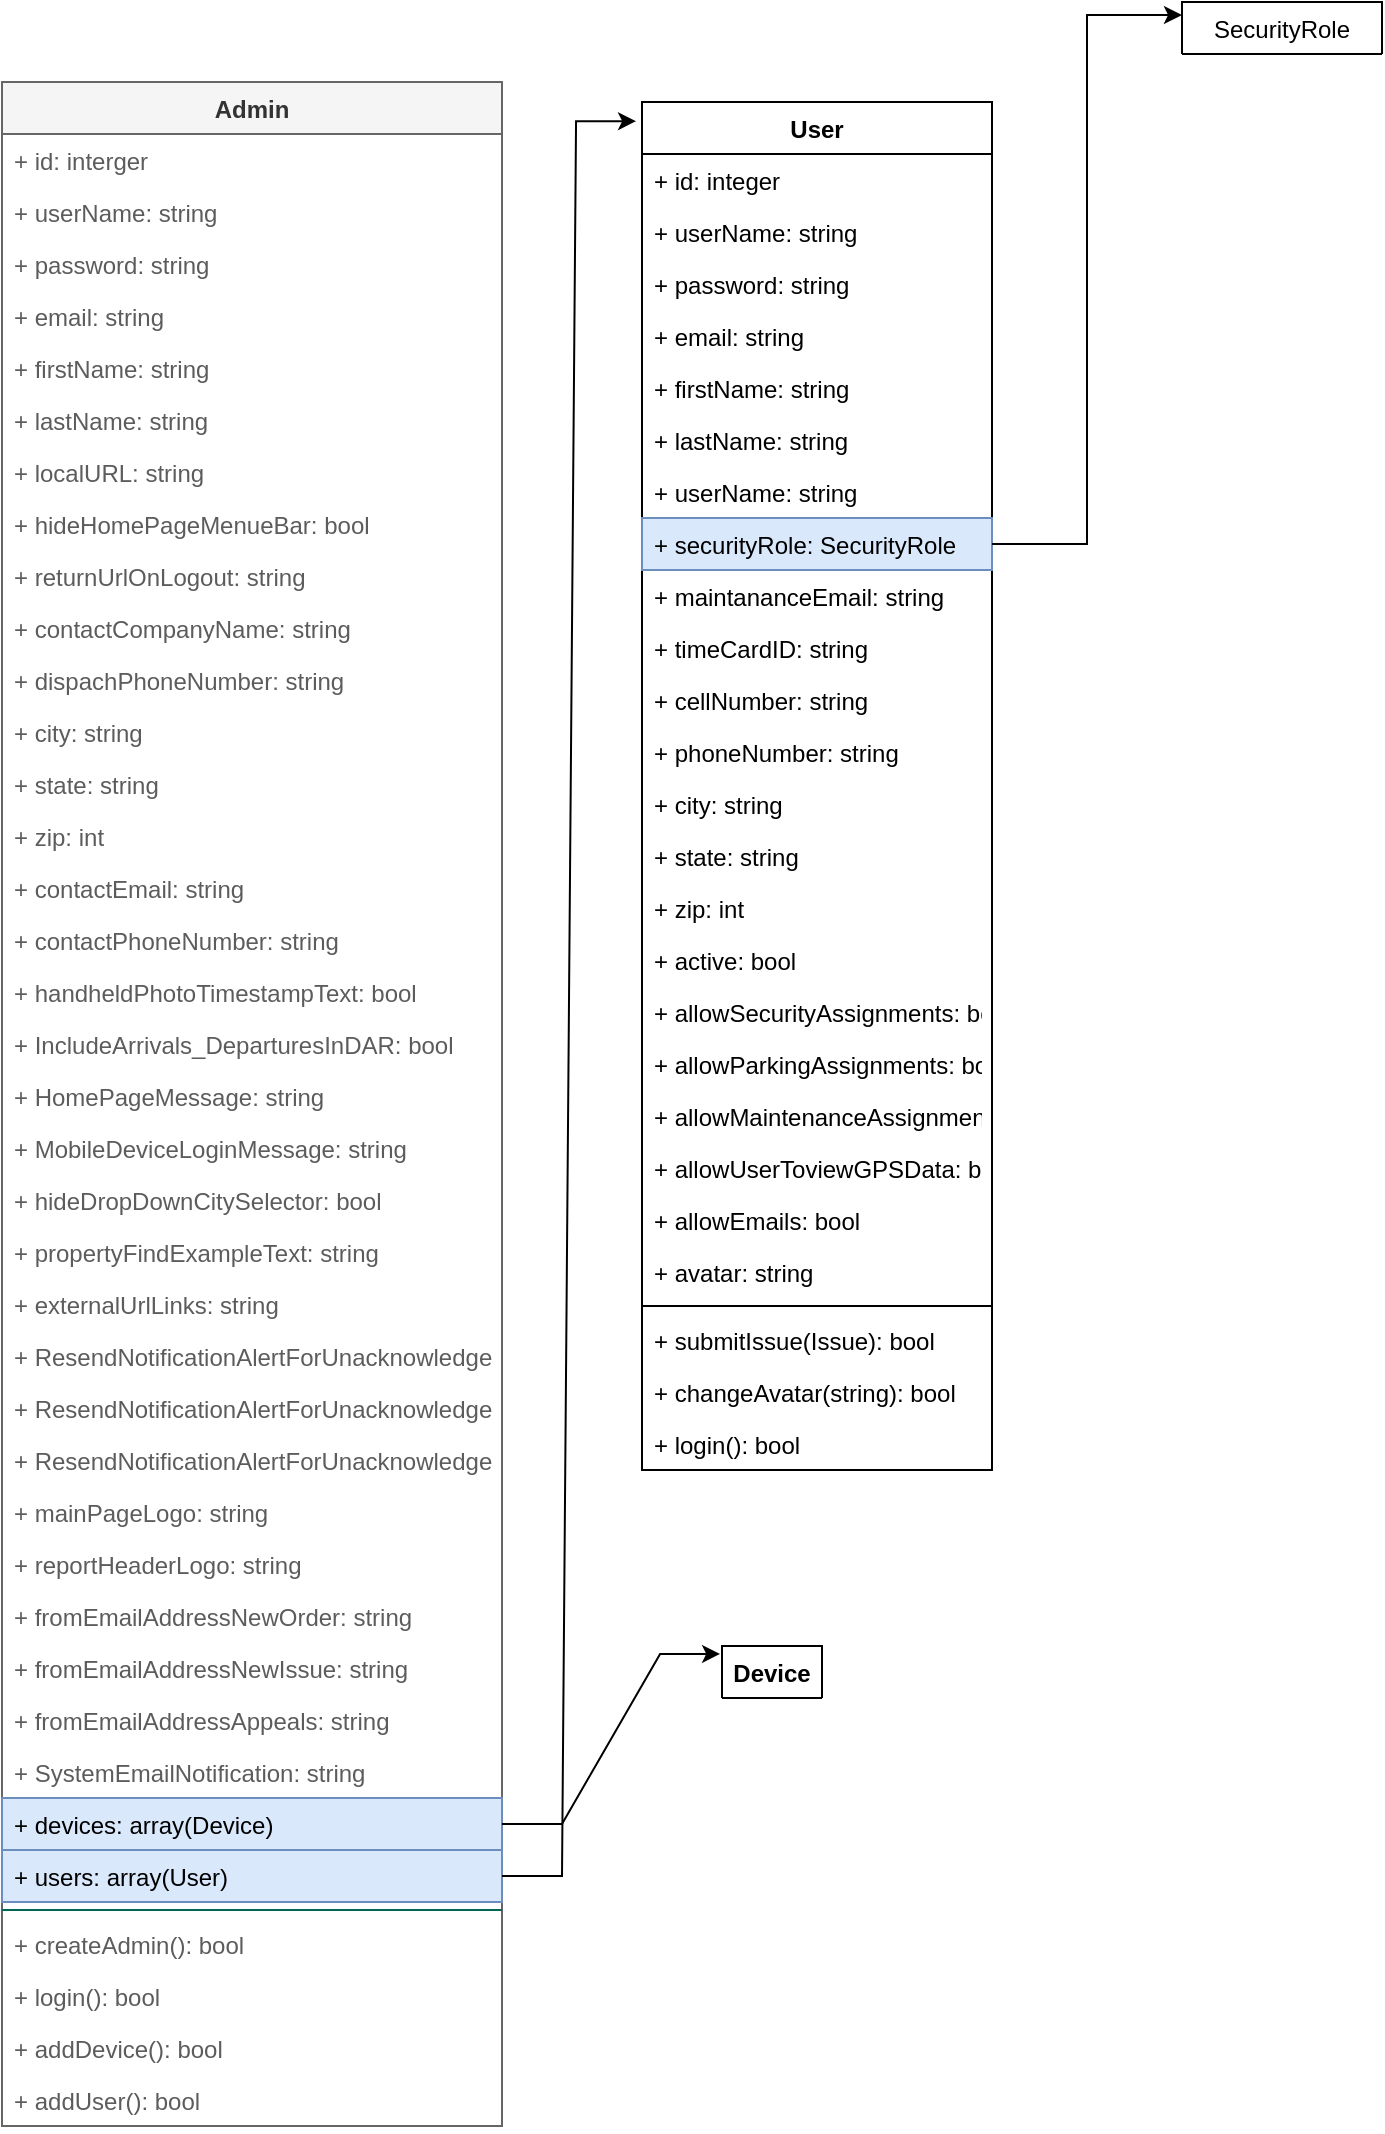 <mxfile version="16.5.6" type="github">
  <diagram id="C5RBs43oDa-KdzZeNtuy" name="Class Diagram">
    <mxGraphModel dx="1108" dy="482" grid="1" gridSize="10" guides="1" tooltips="1" connect="1" arrows="1" fold="1" page="1" pageScale="1" pageWidth="827" pageHeight="1169" math="0" shadow="0">
      <root>
        <mxCell id="WIyWlLk6GJQsqaUBKTNV-0" />
        <mxCell id="WIyWlLk6GJQsqaUBKTNV-1" parent="WIyWlLk6GJQsqaUBKTNV-0" />
        <mxCell id="l6a2SUNXyMh3eiltvX4R-10" value="Admin" style="swimlane;fontStyle=1;align=center;verticalAlign=top;childLayout=stackLayout;horizontal=1;startSize=26;horizontalStack=0;resizeParent=1;resizeParentMax=0;resizeLast=0;collapsible=1;marginBottom=0;fillColor=#f5f5f5;fontColor=#333333;strokeColor=#666666;" parent="WIyWlLk6GJQsqaUBKTNV-1" vertex="1">
          <mxGeometry x="40" y="80" width="250" height="1022" as="geometry">
            <mxRectangle x="40" y="40" width="70" height="26" as="alternateBounds" />
          </mxGeometry>
        </mxCell>
        <mxCell id="l6a2SUNXyMh3eiltvX4R-11" value="+ id: interger" style="text;strokeColor=none;fillColor=none;align=left;verticalAlign=top;spacingLeft=4;spacingRight=4;overflow=hidden;rotatable=0;points=[[0,0.5],[1,0.5]];portConstraint=eastwest;fontColor=#5C5C5C;" parent="l6a2SUNXyMh3eiltvX4R-10" vertex="1">
          <mxGeometry y="26" width="250" height="26" as="geometry" />
        </mxCell>
        <mxCell id="l6a2SUNXyMh3eiltvX4R-14" value="+ userName: string" style="text;strokeColor=none;fillColor=none;align=left;verticalAlign=top;spacingLeft=4;spacingRight=4;overflow=hidden;rotatable=0;points=[[0,0.5],[1,0.5]];portConstraint=eastwest;fontColor=#5C5C5C;" parent="l6a2SUNXyMh3eiltvX4R-10" vertex="1">
          <mxGeometry y="52" width="250" height="26" as="geometry" />
        </mxCell>
        <mxCell id="8Cey69iEx8wENGaithP6-9" value="+ password: string" style="text;strokeColor=none;fillColor=none;align=left;verticalAlign=top;spacingLeft=4;spacingRight=4;overflow=hidden;rotatable=0;points=[[0,0.5],[1,0.5]];portConstraint=eastwest;fontColor=#5C5C5C;" vertex="1" parent="l6a2SUNXyMh3eiltvX4R-10">
          <mxGeometry y="78" width="250" height="26" as="geometry" />
        </mxCell>
        <mxCell id="8Cey69iEx8wENGaithP6-10" value="+ email: string" style="text;strokeColor=none;fillColor=none;align=left;verticalAlign=top;spacingLeft=4;spacingRight=4;overflow=hidden;rotatable=0;points=[[0,0.5],[1,0.5]];portConstraint=eastwest;fontColor=#5C5C5C;" vertex="1" parent="l6a2SUNXyMh3eiltvX4R-10">
          <mxGeometry y="104" width="250" height="26" as="geometry" />
        </mxCell>
        <mxCell id="8Cey69iEx8wENGaithP6-11" value="+ firstName: string" style="text;strokeColor=none;fillColor=none;align=left;verticalAlign=top;spacingLeft=4;spacingRight=4;overflow=hidden;rotatable=0;points=[[0,0.5],[1,0.5]];portConstraint=eastwest;fontColor=#5C5C5C;" vertex="1" parent="l6a2SUNXyMh3eiltvX4R-10">
          <mxGeometry y="130" width="250" height="26" as="geometry" />
        </mxCell>
        <mxCell id="8Cey69iEx8wENGaithP6-12" value="+ lastName: string" style="text;strokeColor=none;fillColor=none;align=left;verticalAlign=top;spacingLeft=4;spacingRight=4;overflow=hidden;rotatable=0;points=[[0,0.5],[1,0.5]];portConstraint=eastwest;fontColor=#5C5C5C;" vertex="1" parent="l6a2SUNXyMh3eiltvX4R-10">
          <mxGeometry y="156" width="250" height="26" as="geometry" />
        </mxCell>
        <mxCell id="8Cey69iEx8wENGaithP6-13" value="+ localURL: string" style="text;strokeColor=none;fillColor=none;align=left;verticalAlign=top;spacingLeft=4;spacingRight=4;overflow=hidden;rotatable=0;points=[[0,0.5],[1,0.5]];portConstraint=eastwest;fontColor=#5C5C5C;" vertex="1" parent="l6a2SUNXyMh3eiltvX4R-10">
          <mxGeometry y="182" width="250" height="26" as="geometry" />
        </mxCell>
        <mxCell id="8Cey69iEx8wENGaithP6-14" value="+ hideHomePageMenueBar: bool" style="text;strokeColor=none;fillColor=none;align=left;verticalAlign=top;spacingLeft=4;spacingRight=4;overflow=hidden;rotatable=0;points=[[0,0.5],[1,0.5]];portConstraint=eastwest;fontColor=#5C5C5C;" vertex="1" parent="l6a2SUNXyMh3eiltvX4R-10">
          <mxGeometry y="208" width="250" height="26" as="geometry" />
        </mxCell>
        <mxCell id="8Cey69iEx8wENGaithP6-16" value="+ returnUrlOnLogout: string" style="text;strokeColor=none;fillColor=none;align=left;verticalAlign=top;spacingLeft=4;spacingRight=4;overflow=hidden;rotatable=0;points=[[0,0.5],[1,0.5]];portConstraint=eastwest;fontColor=#5C5C5C;" vertex="1" parent="l6a2SUNXyMh3eiltvX4R-10">
          <mxGeometry y="234" width="250" height="26" as="geometry" />
        </mxCell>
        <mxCell id="8Cey69iEx8wENGaithP6-22" value="+ contactCompanyName: string" style="text;strokeColor=none;fillColor=none;align=left;verticalAlign=top;spacingLeft=4;spacingRight=4;overflow=hidden;rotatable=0;points=[[0,0.5],[1,0.5]];portConstraint=eastwest;fontColor=#5C5C5C;" vertex="1" parent="l6a2SUNXyMh3eiltvX4R-10">
          <mxGeometry y="260" width="250" height="26" as="geometry" />
        </mxCell>
        <mxCell id="8Cey69iEx8wENGaithP6-19" value="+ dispachPhoneNumber: string" style="text;strokeColor=none;fillColor=none;align=left;verticalAlign=top;spacingLeft=4;spacingRight=4;overflow=hidden;rotatable=0;points=[[0,0.5],[1,0.5]];portConstraint=eastwest;fontColor=#5C5C5C;" vertex="1" parent="l6a2SUNXyMh3eiltvX4R-10">
          <mxGeometry y="286" width="250" height="26" as="geometry" />
        </mxCell>
        <mxCell id="8Cey69iEx8wENGaithP6-91" value="+ city: string" style="text;strokeColor=none;fillColor=none;align=left;verticalAlign=top;spacingLeft=4;spacingRight=4;overflow=hidden;rotatable=0;points=[[0,0.5],[1,0.5]];portConstraint=eastwest;fontColor=#5C5C5C;" vertex="1" parent="l6a2SUNXyMh3eiltvX4R-10">
          <mxGeometry y="312" width="250" height="26" as="geometry" />
        </mxCell>
        <mxCell id="8Cey69iEx8wENGaithP6-94" value="+ state: string" style="text;strokeColor=none;fillColor=none;align=left;verticalAlign=top;spacingLeft=4;spacingRight=4;overflow=hidden;rotatable=0;points=[[0,0.5],[1,0.5]];portConstraint=eastwest;fontColor=#5C5C5C;" vertex="1" parent="l6a2SUNXyMh3eiltvX4R-10">
          <mxGeometry y="338" width="250" height="26" as="geometry" />
        </mxCell>
        <mxCell id="8Cey69iEx8wENGaithP6-23" value="+ zip: int" style="text;strokeColor=none;fillColor=none;align=left;verticalAlign=top;spacingLeft=4;spacingRight=4;overflow=hidden;rotatable=0;points=[[0,0.5],[1,0.5]];portConstraint=eastwest;fontColor=#5C5C5C;" vertex="1" parent="l6a2SUNXyMh3eiltvX4R-10">
          <mxGeometry y="364" width="250" height="26" as="geometry" />
        </mxCell>
        <mxCell id="8Cey69iEx8wENGaithP6-20" value="+ contactEmail: string" style="text;strokeColor=none;fillColor=none;align=left;verticalAlign=top;spacingLeft=4;spacingRight=4;overflow=hidden;rotatable=0;points=[[0,0.5],[1,0.5]];portConstraint=eastwest;fontColor=#5C5C5C;" vertex="1" parent="l6a2SUNXyMh3eiltvX4R-10">
          <mxGeometry y="390" width="250" height="26" as="geometry" />
        </mxCell>
        <mxCell id="8Cey69iEx8wENGaithP6-17" value="+ contactPhoneNumber: string" style="text;strokeColor=none;fillColor=none;align=left;verticalAlign=top;spacingLeft=4;spacingRight=4;overflow=hidden;rotatable=0;points=[[0,0.5],[1,0.5]];portConstraint=eastwest;fontColor=#5C5C5C;" vertex="1" parent="l6a2SUNXyMh3eiltvX4R-10">
          <mxGeometry y="416" width="250" height="26" as="geometry" />
        </mxCell>
        <mxCell id="8Cey69iEx8wENGaithP6-18" value="+ handheldPhotoTimestampText: bool" style="text;strokeColor=none;fillColor=none;align=left;verticalAlign=top;spacingLeft=4;spacingRight=4;overflow=hidden;rotatable=0;points=[[0,0.5],[1,0.5]];portConstraint=eastwest;fontColor=#5C5C5C;" vertex="1" parent="l6a2SUNXyMh3eiltvX4R-10">
          <mxGeometry y="442" width="250" height="26" as="geometry" />
        </mxCell>
        <mxCell id="8Cey69iEx8wENGaithP6-21" value="+ IncludeArrivals_DeparturesInDAR: bool" style="text;strokeColor=none;fillColor=none;align=left;verticalAlign=top;spacingLeft=4;spacingRight=4;overflow=hidden;rotatable=0;points=[[0,0.5],[1,0.5]];portConstraint=eastwest;fontColor=#5C5C5C;" vertex="1" parent="l6a2SUNXyMh3eiltvX4R-10">
          <mxGeometry y="468" width="250" height="26" as="geometry" />
        </mxCell>
        <mxCell id="8Cey69iEx8wENGaithP6-24" value="+ HomePageMessage: string" style="text;strokeColor=none;fillColor=none;align=left;verticalAlign=top;spacingLeft=4;spacingRight=4;overflow=hidden;rotatable=0;points=[[0,0.5],[1,0.5]];portConstraint=eastwest;fontColor=#5C5C5C;" vertex="1" parent="l6a2SUNXyMh3eiltvX4R-10">
          <mxGeometry y="494" width="250" height="26" as="geometry" />
        </mxCell>
        <mxCell id="8Cey69iEx8wENGaithP6-25" value="+ MobileDeviceLoginMessage: string" style="text;strokeColor=none;fillColor=none;align=left;verticalAlign=top;spacingLeft=4;spacingRight=4;overflow=hidden;rotatable=0;points=[[0,0.5],[1,0.5]];portConstraint=eastwest;fontColor=#5C5C5C;" vertex="1" parent="l6a2SUNXyMh3eiltvX4R-10">
          <mxGeometry y="520" width="250" height="26" as="geometry" />
        </mxCell>
        <mxCell id="8Cey69iEx8wENGaithP6-26" value="+ hideDropDownCitySelector: bool" style="text;strokeColor=none;fillColor=none;align=left;verticalAlign=top;spacingLeft=4;spacingRight=4;overflow=hidden;rotatable=0;points=[[0,0.5],[1,0.5]];portConstraint=eastwest;fontColor=#5C5C5C;" vertex="1" parent="l6a2SUNXyMh3eiltvX4R-10">
          <mxGeometry y="546" width="250" height="26" as="geometry" />
        </mxCell>
        <mxCell id="8Cey69iEx8wENGaithP6-28" value="+ propertyFindExampleText: string" style="text;strokeColor=none;fillColor=none;align=left;verticalAlign=top;spacingLeft=4;spacingRight=4;overflow=hidden;rotatable=0;points=[[0,0.5],[1,0.5]];portConstraint=eastwest;fontColor=#5C5C5C;" vertex="1" parent="l6a2SUNXyMh3eiltvX4R-10">
          <mxGeometry y="572" width="250" height="26" as="geometry" />
        </mxCell>
        <mxCell id="8Cey69iEx8wENGaithP6-29" value="+ externalUrlLinks: string" style="text;strokeColor=none;fillColor=none;align=left;verticalAlign=top;spacingLeft=4;spacingRight=4;overflow=hidden;rotatable=0;points=[[0,0.5],[1,0.5]];portConstraint=eastwest;fontColor=#5C5C5C;" vertex="1" parent="l6a2SUNXyMh3eiltvX4R-10">
          <mxGeometry y="598" width="250" height="26" as="geometry" />
        </mxCell>
        <mxCell id="8Cey69iEx8wENGaithP6-30" value="+ ResendNotificationAlertForUnacknowledgedIssuesPriority1: int" style="text;strokeColor=none;fillColor=none;align=left;verticalAlign=top;spacingLeft=4;spacingRight=4;overflow=hidden;rotatable=0;points=[[0,0.5],[1,0.5]];portConstraint=eastwest;fontColor=#5C5C5C;" vertex="1" parent="l6a2SUNXyMh3eiltvX4R-10">
          <mxGeometry y="624" width="250" height="26" as="geometry" />
        </mxCell>
        <mxCell id="8Cey69iEx8wENGaithP6-31" value="+ ResendNotificationAlertForUnacknowledgedIssuesPriority2: int&#xa;" style="text;strokeColor=none;fillColor=none;align=left;verticalAlign=top;spacingLeft=4;spacingRight=4;overflow=hidden;rotatable=0;points=[[0,0.5],[1,0.5]];portConstraint=eastwest;fontColor=#5C5C5C;" vertex="1" parent="l6a2SUNXyMh3eiltvX4R-10">
          <mxGeometry y="650" width="250" height="26" as="geometry" />
        </mxCell>
        <mxCell id="8Cey69iEx8wENGaithP6-32" value="+ ResendNotificationAlertForUnacknowledgedIssuesPriority3: int" style="text;strokeColor=none;fillColor=none;align=left;verticalAlign=top;spacingLeft=4;spacingRight=4;overflow=hidden;rotatable=0;points=[[0,0.5],[1,0.5]];portConstraint=eastwest;fontColor=#5C5C5C;" vertex="1" parent="l6a2SUNXyMh3eiltvX4R-10">
          <mxGeometry y="676" width="250" height="26" as="geometry" />
        </mxCell>
        <mxCell id="8Cey69iEx8wENGaithP6-33" value="+ mainPageLogo: string" style="text;strokeColor=none;fillColor=none;align=left;verticalAlign=top;spacingLeft=4;spacingRight=4;overflow=hidden;rotatable=0;points=[[0,0.5],[1,0.5]];portConstraint=eastwest;fontColor=#5C5C5C;" vertex="1" parent="l6a2SUNXyMh3eiltvX4R-10">
          <mxGeometry y="702" width="250" height="26" as="geometry" />
        </mxCell>
        <mxCell id="8Cey69iEx8wENGaithP6-34" value="+ reportHeaderLogo: string" style="text;strokeColor=none;fillColor=none;align=left;verticalAlign=top;spacingLeft=4;spacingRight=4;overflow=hidden;rotatable=0;points=[[0,0.5],[1,0.5]];portConstraint=eastwest;fontColor=#5C5C5C;" vertex="1" parent="l6a2SUNXyMh3eiltvX4R-10">
          <mxGeometry y="728" width="250" height="26" as="geometry" />
        </mxCell>
        <mxCell id="8Cey69iEx8wENGaithP6-35" value="+ fromEmailAddressNewOrder: string" style="text;strokeColor=none;fillColor=none;align=left;verticalAlign=top;spacingLeft=4;spacingRight=4;overflow=hidden;rotatable=0;points=[[0,0.5],[1,0.5]];portConstraint=eastwest;fontColor=#5C5C5C;" vertex="1" parent="l6a2SUNXyMh3eiltvX4R-10">
          <mxGeometry y="754" width="250" height="26" as="geometry" />
        </mxCell>
        <mxCell id="8Cey69iEx8wENGaithP6-36" value="+ fromEmailAddressNewIssue: string" style="text;strokeColor=none;fillColor=none;align=left;verticalAlign=top;spacingLeft=4;spacingRight=4;overflow=hidden;rotatable=0;points=[[0,0.5],[1,0.5]];portConstraint=eastwest;fontColor=#5C5C5C;" vertex="1" parent="l6a2SUNXyMh3eiltvX4R-10">
          <mxGeometry y="780" width="250" height="26" as="geometry" />
        </mxCell>
        <mxCell id="8Cey69iEx8wENGaithP6-37" value="+ fromEmailAddressAppeals: string" style="text;strokeColor=none;fillColor=none;align=left;verticalAlign=top;spacingLeft=4;spacingRight=4;overflow=hidden;rotatable=0;points=[[0,0.5],[1,0.5]];portConstraint=eastwest;fontColor=#5C5C5C;" vertex="1" parent="l6a2SUNXyMh3eiltvX4R-10">
          <mxGeometry y="806" width="250" height="26" as="geometry" />
        </mxCell>
        <mxCell id="8Cey69iEx8wENGaithP6-38" value="+ SystemEmailNotification: string" style="text;strokeColor=none;fillColor=none;align=left;verticalAlign=top;spacingLeft=4;spacingRight=4;overflow=hidden;rotatable=0;points=[[0,0.5],[1,0.5]];portConstraint=eastwest;fontColor=#5C5C5C;" vertex="1" parent="l6a2SUNXyMh3eiltvX4R-10">
          <mxGeometry y="832" width="250" height="26" as="geometry" />
        </mxCell>
        <mxCell id="8Cey69iEx8wENGaithP6-39" value="+ devices: array(Device)" style="text;strokeColor=#6c8ebf;fillColor=#dae8fc;align=left;verticalAlign=top;spacingLeft=4;spacingRight=4;overflow=hidden;rotatable=0;points=[[0,0.5],[1,0.5]];portConstraint=eastwest;" vertex="1" parent="l6a2SUNXyMh3eiltvX4R-10">
          <mxGeometry y="858" width="250" height="26" as="geometry" />
        </mxCell>
        <mxCell id="8Cey69iEx8wENGaithP6-64" value="+ users: array(User)" style="text;strokeColor=#6c8ebf;fillColor=#dae8fc;align=left;verticalAlign=top;spacingLeft=4;spacingRight=4;overflow=hidden;rotatable=0;points=[[0,0.5],[1,0.5]];portConstraint=eastwest;" vertex="1" parent="l6a2SUNXyMh3eiltvX4R-10">
          <mxGeometry y="884" width="250" height="26" as="geometry" />
        </mxCell>
        <mxCell id="l6a2SUNXyMh3eiltvX4R-12" value="" style="line;strokeWidth=1;fillColor=none;align=left;verticalAlign=middle;spacingTop=-1;spacingLeft=3;spacingRight=3;rotatable=0;labelPosition=right;points=[];portConstraint=eastwest;strokeColor=#006658;fontColor=#5C5C5C;" parent="l6a2SUNXyMh3eiltvX4R-10" vertex="1">
          <mxGeometry y="910" width="250" height="8" as="geometry" />
        </mxCell>
        <mxCell id="l6a2SUNXyMh3eiltvX4R-13" value="+ createAdmin(): bool" style="text;strokeColor=none;fillColor=none;align=left;verticalAlign=top;spacingLeft=4;spacingRight=4;overflow=hidden;rotatable=0;points=[[0,0.5],[1,0.5]];portConstraint=eastwest;fontColor=#5C5C5C;" parent="l6a2SUNXyMh3eiltvX4R-10" vertex="1">
          <mxGeometry y="918" width="250" height="26" as="geometry" />
        </mxCell>
        <mxCell id="8Cey69iEx8wENGaithP6-66" value="+ login(): bool" style="text;strokeColor=none;fillColor=none;align=left;verticalAlign=top;spacingLeft=4;spacingRight=4;overflow=hidden;rotatable=0;points=[[0,0.5],[1,0.5]];portConstraint=eastwest;fontColor=#5C5C5C;" vertex="1" parent="l6a2SUNXyMh3eiltvX4R-10">
          <mxGeometry y="944" width="250" height="26" as="geometry" />
        </mxCell>
        <mxCell id="8Cey69iEx8wENGaithP6-67" value="+ addDevice(): bool" style="text;strokeColor=none;fillColor=none;align=left;verticalAlign=top;spacingLeft=4;spacingRight=4;overflow=hidden;rotatable=0;points=[[0,0.5],[1,0.5]];portConstraint=eastwest;fontColor=#5C5C5C;" vertex="1" parent="l6a2SUNXyMh3eiltvX4R-10">
          <mxGeometry y="970" width="250" height="26" as="geometry" />
        </mxCell>
        <mxCell id="8Cey69iEx8wENGaithP6-0" value="+ addUser(): bool" style="text;strokeColor=none;fillColor=none;align=left;verticalAlign=top;spacingLeft=4;spacingRight=4;overflow=hidden;rotatable=0;points=[[0,0.5],[1,0.5]];portConstraint=eastwest;fontColor=#5C5C5C;" vertex="1" parent="l6a2SUNXyMh3eiltvX4R-10">
          <mxGeometry y="996" width="250" height="26" as="geometry" />
        </mxCell>
        <mxCell id="8Cey69iEx8wENGaithP6-41" value="Device" style="swimlane;fontStyle=1;align=center;verticalAlign=top;childLayout=stackLayout;horizontal=1;startSize=26;horizontalStack=0;resizeParent=1;resizeParentMax=0;resizeLast=0;collapsible=1;marginBottom=0;" vertex="1" collapsed="1" parent="WIyWlLk6GJQsqaUBKTNV-1">
          <mxGeometry x="400" y="862" width="50" height="26" as="geometry">
            <mxRectangle x="370" y="620" width="160" height="472" as="alternateBounds" />
          </mxGeometry>
        </mxCell>
        <mxCell id="8Cey69iEx8wENGaithP6-42" value="+ id: int" style="text;strokeColor=none;fillColor=none;align=left;verticalAlign=top;spacingLeft=4;spacingRight=4;overflow=hidden;rotatable=0;points=[[0,0.5],[1,0.5]];portConstraint=eastwest;" vertex="1" parent="8Cey69iEx8wENGaithP6-41">
          <mxGeometry y="26" width="160" height="26" as="geometry" />
        </mxCell>
        <mxCell id="8Cey69iEx8wENGaithP6-45" value="+ status: bool" style="text;strokeColor=none;fillColor=none;align=left;verticalAlign=top;spacingLeft=4;spacingRight=4;overflow=hidden;rotatable=0;points=[[0,0.5],[1,0.5]];portConstraint=eastwest;" vertex="1" parent="8Cey69iEx8wENGaithP6-41">
          <mxGeometry y="52" width="160" height="26" as="geometry" />
        </mxCell>
        <mxCell id="8Cey69iEx8wENGaithP6-48" value="+ registered: string" style="text;strokeColor=none;fillColor=none;align=left;verticalAlign=top;spacingLeft=4;spacingRight=4;overflow=hidden;rotatable=0;points=[[0,0.5],[1,0.5]];portConstraint=eastwest;" vertex="1" parent="8Cey69iEx8wENGaithP6-41">
          <mxGeometry y="78" width="160" height="22" as="geometry" />
        </mxCell>
        <mxCell id="8Cey69iEx8wENGaithP6-49" value="+ lastLogin: string" style="text;strokeColor=none;fillColor=none;align=left;verticalAlign=top;spacingLeft=4;spacingRight=4;overflow=hidden;rotatable=0;points=[[0,0.5],[1,0.5]];portConstraint=eastwest;" vertex="1" parent="8Cey69iEx8wENGaithP6-41">
          <mxGeometry y="100" width="160" height="26" as="geometry" />
        </mxCell>
        <mxCell id="8Cey69iEx8wENGaithP6-51" value="+ phoneNumber: string" style="text;strokeColor=none;fillColor=none;align=left;verticalAlign=top;spacingLeft=4;spacingRight=4;overflow=hidden;rotatable=0;points=[[0,0.5],[1,0.5]];portConstraint=eastwest;" vertex="1" parent="8Cey69iEx8wENGaithP6-41">
          <mxGeometry y="126" width="160" height="26" as="geometry" />
        </mxCell>
        <mxCell id="8Cey69iEx8wENGaithP6-52" value="+ last Login: string" style="text;strokeColor=none;fillColor=none;align=left;verticalAlign=top;spacingLeft=4;spacingRight=4;overflow=hidden;rotatable=0;points=[[0,0.5],[1,0.5]];portConstraint=eastwest;" vertex="1" parent="8Cey69iEx8wENGaithP6-41">
          <mxGeometry y="152" width="160" height="26" as="geometry" />
        </mxCell>
        <mxCell id="8Cey69iEx8wENGaithP6-53" value="+ name: string" style="text;strokeColor=none;fillColor=none;align=left;verticalAlign=top;spacingLeft=4;spacingRight=4;overflow=hidden;rotatable=0;points=[[0,0.5],[1,0.5]];portConstraint=eastwest;" vertex="1" parent="8Cey69iEx8wENGaithP6-41">
          <mxGeometry y="178" width="160" height="26" as="geometry" />
        </mxCell>
        <mxCell id="8Cey69iEx8wENGaithP6-54" value="+ deviceID: string" style="text;strokeColor=none;fillColor=none;align=left;verticalAlign=top;spacingLeft=4;spacingRight=4;overflow=hidden;rotatable=0;points=[[0,0.5],[1,0.5]];portConstraint=eastwest;" vertex="1" parent="8Cey69iEx8wENGaithP6-41">
          <mxGeometry y="204" width="160" height="26" as="geometry" />
        </mxCell>
        <mxCell id="8Cey69iEx8wENGaithP6-55" value="+ carrierName: string" style="text;strokeColor=none;fillColor=none;align=left;verticalAlign=top;spacingLeft=4;spacingRight=4;overflow=hidden;rotatable=0;points=[[0,0.5],[1,0.5]];portConstraint=eastwest;" vertex="1" parent="8Cey69iEx8wENGaithP6-41">
          <mxGeometry y="230" width="160" height="26" as="geometry" />
        </mxCell>
        <mxCell id="8Cey69iEx8wENGaithP6-56" value="+ activationHistory: string" style="text;strokeColor=none;fillColor=none;align=left;verticalAlign=top;spacingLeft=4;spacingRight=4;overflow=hidden;rotatable=0;points=[[0,0.5],[1,0.5]];portConstraint=eastwest;" vertex="1" parent="8Cey69iEx8wENGaithP6-41">
          <mxGeometry y="256" width="160" height="26" as="geometry" />
        </mxCell>
        <mxCell id="8Cey69iEx8wENGaithP6-57" value="+ friendlyName: string" style="text;strokeColor=none;fillColor=none;align=left;verticalAlign=top;spacingLeft=4;spacingRight=4;overflow=hidden;rotatable=0;points=[[0,0.5],[1,0.5]];portConstraint=eastwest;" vertex="1" parent="8Cey69iEx8wENGaithP6-41">
          <mxGeometry y="282" width="160" height="26" as="geometry" />
        </mxCell>
        <mxCell id="8Cey69iEx8wENGaithP6-58" value="+ userZebraPrinter: bool" style="text;strokeColor=none;fillColor=none;align=left;verticalAlign=top;spacingLeft=4;spacingRight=4;overflow=hidden;rotatable=0;points=[[0,0.5],[1,0.5]];portConstraint=eastwest;" vertex="1" parent="8Cey69iEx8wENGaithP6-41">
          <mxGeometry y="308" width="160" height="26" as="geometry" />
        </mxCell>
        <mxCell id="8Cey69iEx8wENGaithP6-59" value="+ requireGPS: bool" style="text;strokeColor=none;fillColor=none;align=left;verticalAlign=top;spacingLeft=4;spacingRight=4;overflow=hidden;rotatable=0;points=[[0,0.5],[1,0.5]];portConstraint=eastwest;" vertex="1" parent="8Cey69iEx8wENGaithP6-41">
          <mxGeometry y="334" width="160" height="26" as="geometry" />
        </mxCell>
        <mxCell id="8Cey69iEx8wENGaithP6-60" value="+ userAutoFocus: bool" style="text;strokeColor=none;fillColor=none;align=left;verticalAlign=top;spacingLeft=4;spacingRight=4;overflow=hidden;rotatable=0;points=[[0,0.5],[1,0.5]];portConstraint=eastwest;" vertex="1" parent="8Cey69iEx8wENGaithP6-41">
          <mxGeometry y="360" width="160" height="26" as="geometry" />
        </mxCell>
        <mxCell id="8Cey69iEx8wENGaithP6-61" value="+ barcodeScanner: bool" style="text;strokeColor=none;fillColor=none;align=left;verticalAlign=top;spacingLeft=4;spacingRight=4;overflow=hidden;rotatable=0;points=[[0,0.5],[1,0.5]];portConstraint=eastwest;" vertex="1" parent="8Cey69iEx8wENGaithP6-41">
          <mxGeometry y="386" width="160" height="26" as="geometry" />
        </mxCell>
        <mxCell id="8Cey69iEx8wENGaithP6-62" value="+ active: bool" style="text;strokeColor=none;fillColor=none;align=left;verticalAlign=top;spacingLeft=4;spacingRight=4;overflow=hidden;rotatable=0;points=[[0,0.5],[1,0.5]];portConstraint=eastwest;" vertex="1" parent="8Cey69iEx8wENGaithP6-41">
          <mxGeometry y="412" width="160" height="26" as="geometry" />
        </mxCell>
        <mxCell id="8Cey69iEx8wENGaithP6-43" value="" style="line;strokeWidth=1;fillColor=none;align=left;verticalAlign=middle;spacingTop=-1;spacingLeft=3;spacingRight=3;rotatable=0;labelPosition=right;points=[];portConstraint=eastwest;" vertex="1" parent="8Cey69iEx8wENGaithP6-41">
          <mxGeometry y="438" width="160" height="8" as="geometry" />
        </mxCell>
        <mxCell id="8Cey69iEx8wENGaithP6-44" value="+ method(type): type" style="text;strokeColor=none;fillColor=none;align=left;verticalAlign=top;spacingLeft=4;spacingRight=4;overflow=hidden;rotatable=0;points=[[0,0.5],[1,0.5]];portConstraint=eastwest;" vertex="1" parent="8Cey69iEx8wENGaithP6-41">
          <mxGeometry y="446" width="160" height="26" as="geometry" />
        </mxCell>
        <mxCell id="8Cey69iEx8wENGaithP6-47" style="edgeStyle=entityRelationEdgeStyle;rounded=0;orthogonalLoop=1;jettySize=auto;html=1;entryX=-0.019;entryY=0.152;entryDx=0;entryDy=0;entryPerimeter=0;" edge="1" parent="WIyWlLk6GJQsqaUBKTNV-1" source="8Cey69iEx8wENGaithP6-39" target="8Cey69iEx8wENGaithP6-41">
          <mxGeometry relative="1" as="geometry" />
        </mxCell>
        <mxCell id="8Cey69iEx8wENGaithP6-68" value="User" style="swimlane;fontStyle=1;align=center;verticalAlign=top;childLayout=stackLayout;horizontal=1;startSize=26;horizontalStack=0;resizeParent=1;resizeParentMax=0;resizeLast=0;collapsible=1;marginBottom=0;" vertex="1" parent="WIyWlLk6GJQsqaUBKTNV-1">
          <mxGeometry x="360" y="90" width="175" height="684" as="geometry" />
        </mxCell>
        <mxCell id="8Cey69iEx8wENGaithP6-69" value="+ id: integer" style="text;strokeColor=none;fillColor=none;align=left;verticalAlign=top;spacingLeft=4;spacingRight=4;overflow=hidden;rotatable=0;points=[[0,0.5],[1,0.5]];portConstraint=eastwest;" vertex="1" parent="8Cey69iEx8wENGaithP6-68">
          <mxGeometry y="26" width="175" height="26" as="geometry" />
        </mxCell>
        <mxCell id="8Cey69iEx8wENGaithP6-72" value="+ userName: string" style="text;strokeColor=none;fillColor=none;align=left;verticalAlign=top;spacingLeft=4;spacingRight=4;overflow=hidden;rotatable=0;points=[[0,0.5],[1,0.5]];portConstraint=eastwest;" vertex="1" parent="8Cey69iEx8wENGaithP6-68">
          <mxGeometry y="52" width="175" height="26" as="geometry" />
        </mxCell>
        <mxCell id="8Cey69iEx8wENGaithP6-73" value="+ password: string" style="text;strokeColor=none;fillColor=none;align=left;verticalAlign=top;spacingLeft=4;spacingRight=4;overflow=hidden;rotatable=0;points=[[0,0.5],[1,0.5]];portConstraint=eastwest;" vertex="1" parent="8Cey69iEx8wENGaithP6-68">
          <mxGeometry y="78" width="175" height="26" as="geometry" />
        </mxCell>
        <mxCell id="8Cey69iEx8wENGaithP6-74" value="+ email: string" style="text;strokeColor=none;fillColor=none;align=left;verticalAlign=top;spacingLeft=4;spacingRight=4;overflow=hidden;rotatable=0;points=[[0,0.5],[1,0.5]];portConstraint=eastwest;" vertex="1" parent="8Cey69iEx8wENGaithP6-68">
          <mxGeometry y="104" width="175" height="26" as="geometry" />
        </mxCell>
        <mxCell id="8Cey69iEx8wENGaithP6-75" value="+ firstName: string" style="text;strokeColor=none;fillColor=none;align=left;verticalAlign=top;spacingLeft=4;spacingRight=4;overflow=hidden;rotatable=0;points=[[0,0.5],[1,0.5]];portConstraint=eastwest;" vertex="1" parent="8Cey69iEx8wENGaithP6-68">
          <mxGeometry y="130" width="175" height="26" as="geometry" />
        </mxCell>
        <mxCell id="8Cey69iEx8wENGaithP6-76" value="+ lastName: string" style="text;strokeColor=none;fillColor=none;align=left;verticalAlign=top;spacingLeft=4;spacingRight=4;overflow=hidden;rotatable=0;points=[[0,0.5],[1,0.5]];portConstraint=eastwest;" vertex="1" parent="8Cey69iEx8wENGaithP6-68">
          <mxGeometry y="156" width="175" height="26" as="geometry" />
        </mxCell>
        <mxCell id="8Cey69iEx8wENGaithP6-77" value="+ userName: string" style="text;strokeColor=none;fillColor=none;align=left;verticalAlign=top;spacingLeft=4;spacingRight=4;overflow=hidden;rotatable=0;points=[[0,0.5],[1,0.5]];portConstraint=eastwest;" vertex="1" parent="8Cey69iEx8wENGaithP6-68">
          <mxGeometry y="182" width="175" height="26" as="geometry" />
        </mxCell>
        <mxCell id="8Cey69iEx8wENGaithP6-79" value="+ securityRole: SecurityRole" style="text;strokeColor=#6c8ebf;fillColor=#dae8fc;align=left;verticalAlign=top;spacingLeft=4;spacingRight=4;overflow=hidden;rotatable=0;points=[[0,0.5],[1,0.5]];portConstraint=eastwest;" vertex="1" parent="8Cey69iEx8wENGaithP6-68">
          <mxGeometry y="208" width="175" height="26" as="geometry" />
        </mxCell>
        <mxCell id="8Cey69iEx8wENGaithP6-86" value="+ maintananceEmail: string" style="text;strokeColor=none;fillColor=none;align=left;verticalAlign=top;spacingLeft=4;spacingRight=4;overflow=hidden;rotatable=0;points=[[0,0.5],[1,0.5]];portConstraint=eastwest;" vertex="1" parent="8Cey69iEx8wENGaithP6-68">
          <mxGeometry y="234" width="175" height="26" as="geometry" />
        </mxCell>
        <mxCell id="8Cey69iEx8wENGaithP6-87" value="+ timeCardID: string" style="text;strokeColor=none;fillColor=none;align=left;verticalAlign=top;spacingLeft=4;spacingRight=4;overflow=hidden;rotatable=0;points=[[0,0.5],[1,0.5]];portConstraint=eastwest;" vertex="1" parent="8Cey69iEx8wENGaithP6-68">
          <mxGeometry y="260" width="175" height="26" as="geometry" />
        </mxCell>
        <mxCell id="8Cey69iEx8wENGaithP6-88" value="+ cellNumber: string" style="text;strokeColor=none;fillColor=none;align=left;verticalAlign=top;spacingLeft=4;spacingRight=4;overflow=hidden;rotatable=0;points=[[0,0.5],[1,0.5]];portConstraint=eastwest;" vertex="1" parent="8Cey69iEx8wENGaithP6-68">
          <mxGeometry y="286" width="175" height="26" as="geometry" />
        </mxCell>
        <mxCell id="8Cey69iEx8wENGaithP6-89" value="+ phoneNumber: string" style="text;strokeColor=none;fillColor=none;align=left;verticalAlign=top;spacingLeft=4;spacingRight=4;overflow=hidden;rotatable=0;points=[[0,0.5],[1,0.5]];portConstraint=eastwest;" vertex="1" parent="8Cey69iEx8wENGaithP6-68">
          <mxGeometry y="312" width="175" height="26" as="geometry" />
        </mxCell>
        <mxCell id="8Cey69iEx8wENGaithP6-98" value="+ city: string" style="text;strokeColor=none;fillColor=none;align=left;verticalAlign=top;spacingLeft=4;spacingRight=4;overflow=hidden;rotatable=0;points=[[0,0.5],[1,0.5]];portConstraint=eastwest;" vertex="1" parent="8Cey69iEx8wENGaithP6-68">
          <mxGeometry y="338" width="175" height="26" as="geometry" />
        </mxCell>
        <mxCell id="8Cey69iEx8wENGaithP6-99" value="+ state: string" style="text;strokeColor=none;fillColor=none;align=left;verticalAlign=top;spacingLeft=4;spacingRight=4;overflow=hidden;rotatable=0;points=[[0,0.5],[1,0.5]];portConstraint=eastwest;" vertex="1" parent="8Cey69iEx8wENGaithP6-68">
          <mxGeometry y="364" width="175" height="26" as="geometry" />
        </mxCell>
        <mxCell id="8Cey69iEx8wENGaithP6-100" value="+ zip: int" style="text;strokeColor=none;fillColor=none;align=left;verticalAlign=top;spacingLeft=4;spacingRight=4;overflow=hidden;rotatable=0;points=[[0,0.5],[1,0.5]];portConstraint=eastwest;" vertex="1" parent="8Cey69iEx8wENGaithP6-68">
          <mxGeometry y="390" width="175" height="26" as="geometry" />
        </mxCell>
        <mxCell id="8Cey69iEx8wENGaithP6-101" value="+ active: bool" style="text;strokeColor=none;fillColor=none;align=left;verticalAlign=top;spacingLeft=4;spacingRight=4;overflow=hidden;rotatable=0;points=[[0,0.5],[1,0.5]];portConstraint=eastwest;" vertex="1" parent="8Cey69iEx8wENGaithP6-68">
          <mxGeometry y="416" width="175" height="26" as="geometry" />
        </mxCell>
        <mxCell id="8Cey69iEx8wENGaithP6-102" value="+ allowSecurityAssignments: bool" style="text;strokeColor=none;fillColor=none;align=left;verticalAlign=top;spacingLeft=4;spacingRight=4;overflow=hidden;rotatable=0;points=[[0,0.5],[1,0.5]];portConstraint=eastwest;" vertex="1" parent="8Cey69iEx8wENGaithP6-68">
          <mxGeometry y="442" width="175" height="26" as="geometry" />
        </mxCell>
        <mxCell id="8Cey69iEx8wENGaithP6-103" value="+ allowParkingAssignments: bool" style="text;strokeColor=none;fillColor=none;align=left;verticalAlign=top;spacingLeft=4;spacingRight=4;overflow=hidden;rotatable=0;points=[[0,0.5],[1,0.5]];portConstraint=eastwest;" vertex="1" parent="8Cey69iEx8wENGaithP6-68">
          <mxGeometry y="468" width="175" height="26" as="geometry" />
        </mxCell>
        <mxCell id="8Cey69iEx8wENGaithP6-104" value="+ allowMaintenanceAssignments: bool" style="text;strokeColor=none;fillColor=none;align=left;verticalAlign=top;spacingLeft=4;spacingRight=4;overflow=hidden;rotatable=0;points=[[0,0.5],[1,0.5]];portConstraint=eastwest;" vertex="1" parent="8Cey69iEx8wENGaithP6-68">
          <mxGeometry y="494" width="175" height="26" as="geometry" />
        </mxCell>
        <mxCell id="8Cey69iEx8wENGaithP6-105" value="+ allowUserToviewGPSData: bool" style="text;strokeColor=none;fillColor=none;align=left;verticalAlign=top;spacingLeft=4;spacingRight=4;overflow=hidden;rotatable=0;points=[[0,0.5],[1,0.5]];portConstraint=eastwest;" vertex="1" parent="8Cey69iEx8wENGaithP6-68">
          <mxGeometry y="520" width="175" height="26" as="geometry" />
        </mxCell>
        <mxCell id="8Cey69iEx8wENGaithP6-106" value="+ allowEmails: bool" style="text;strokeColor=none;fillColor=none;align=left;verticalAlign=top;spacingLeft=4;spacingRight=4;overflow=hidden;rotatable=0;points=[[0,0.5],[1,0.5]];portConstraint=eastwest;" vertex="1" parent="8Cey69iEx8wENGaithP6-68">
          <mxGeometry y="546" width="175" height="26" as="geometry" />
        </mxCell>
        <mxCell id="8Cey69iEx8wENGaithP6-107" value="+ avatar: string" style="text;strokeColor=none;fillColor=none;align=left;verticalAlign=top;spacingLeft=4;spacingRight=4;overflow=hidden;rotatable=0;points=[[0,0.5],[1,0.5]];portConstraint=eastwest;" vertex="1" parent="8Cey69iEx8wENGaithP6-68">
          <mxGeometry y="572" width="175" height="26" as="geometry" />
        </mxCell>
        <mxCell id="8Cey69iEx8wENGaithP6-70" value="" style="line;strokeWidth=1;fillColor=none;align=left;verticalAlign=middle;spacingTop=-1;spacingLeft=3;spacingRight=3;rotatable=0;labelPosition=right;points=[];portConstraint=eastwest;" vertex="1" parent="8Cey69iEx8wENGaithP6-68">
          <mxGeometry y="598" width="175" height="8" as="geometry" />
        </mxCell>
        <mxCell id="8Cey69iEx8wENGaithP6-71" value="+ submitIssue(Issue): bool" style="text;strokeColor=none;fillColor=none;align=left;verticalAlign=top;spacingLeft=4;spacingRight=4;overflow=hidden;rotatable=0;points=[[0,0.5],[1,0.5]];portConstraint=eastwest;" vertex="1" parent="8Cey69iEx8wENGaithP6-68">
          <mxGeometry y="606" width="175" height="26" as="geometry" />
        </mxCell>
        <mxCell id="8Cey69iEx8wENGaithP6-108" value="+ changeAvatar(string): bool" style="text;strokeColor=none;fillColor=none;align=left;verticalAlign=top;spacingLeft=4;spacingRight=4;overflow=hidden;rotatable=0;points=[[0,0.5],[1,0.5]];portConstraint=eastwest;" vertex="1" parent="8Cey69iEx8wENGaithP6-68">
          <mxGeometry y="632" width="175" height="26" as="geometry" />
        </mxCell>
        <mxCell id="8Cey69iEx8wENGaithP6-113" value="+ login(): bool" style="text;strokeColor=none;fillColor=none;align=left;verticalAlign=top;spacingLeft=4;spacingRight=4;overflow=hidden;rotatable=0;points=[[0,0.5],[1,0.5]];portConstraint=eastwest;" vertex="1" parent="8Cey69iEx8wENGaithP6-68">
          <mxGeometry y="658" width="175" height="26" as="geometry" />
        </mxCell>
        <mxCell id="8Cey69iEx8wENGaithP6-80" value="SecurityRole" style="swimlane;fontStyle=0;childLayout=stackLayout;horizontal=1;startSize=26;fillColor=none;horizontalStack=0;resizeParent=1;resizeParentMax=0;resizeLast=0;collapsible=1;marginBottom=0;" vertex="1" collapsed="1" parent="WIyWlLk6GJQsqaUBKTNV-1">
          <mxGeometry x="630" y="40" width="100" height="26" as="geometry">
            <mxRectangle x="630" y="40" width="140" height="78" as="alternateBounds" />
          </mxGeometry>
        </mxCell>
        <mxCell id="8Cey69iEx8wENGaithP6-81" value="+ id: int" style="text;strokeColor=none;fillColor=none;align=left;verticalAlign=top;spacingLeft=4;spacingRight=4;overflow=hidden;rotatable=0;points=[[0,0.5],[1,0.5]];portConstraint=eastwest;" vertex="1" parent="8Cey69iEx8wENGaithP6-80">
          <mxGeometry y="26" width="140" height="26" as="geometry" />
        </mxCell>
        <mxCell id="8Cey69iEx8wENGaithP6-82" value="+ RoleName: string" style="text;strokeColor=none;fillColor=none;align=left;verticalAlign=top;spacingLeft=4;spacingRight=4;overflow=hidden;rotatable=0;points=[[0,0.5],[1,0.5]];portConstraint=eastwest;" vertex="1" parent="8Cey69iEx8wENGaithP6-80">
          <mxGeometry y="52" width="140" height="26" as="geometry" />
        </mxCell>
        <mxCell id="8Cey69iEx8wENGaithP6-84" style="edgeStyle=orthogonalEdgeStyle;rounded=0;orthogonalLoop=1;jettySize=auto;html=1;entryX=0;entryY=0.25;entryDx=0;entryDy=0;" edge="1" parent="WIyWlLk6GJQsqaUBKTNV-1" source="8Cey69iEx8wENGaithP6-79" target="8Cey69iEx8wENGaithP6-80">
          <mxGeometry relative="1" as="geometry" />
        </mxCell>
        <mxCell id="8Cey69iEx8wENGaithP6-112" style="rounded=0;orthogonalLoop=1;jettySize=auto;html=1;entryX=-0.017;entryY=0.014;entryDx=0;entryDy=0;entryPerimeter=0;edgeStyle=entityRelationEdgeStyle;" edge="1" parent="WIyWlLk6GJQsqaUBKTNV-1" source="8Cey69iEx8wENGaithP6-64" target="8Cey69iEx8wENGaithP6-68">
          <mxGeometry relative="1" as="geometry" />
        </mxCell>
      </root>
    </mxGraphModel>
  </diagram>
</mxfile>
